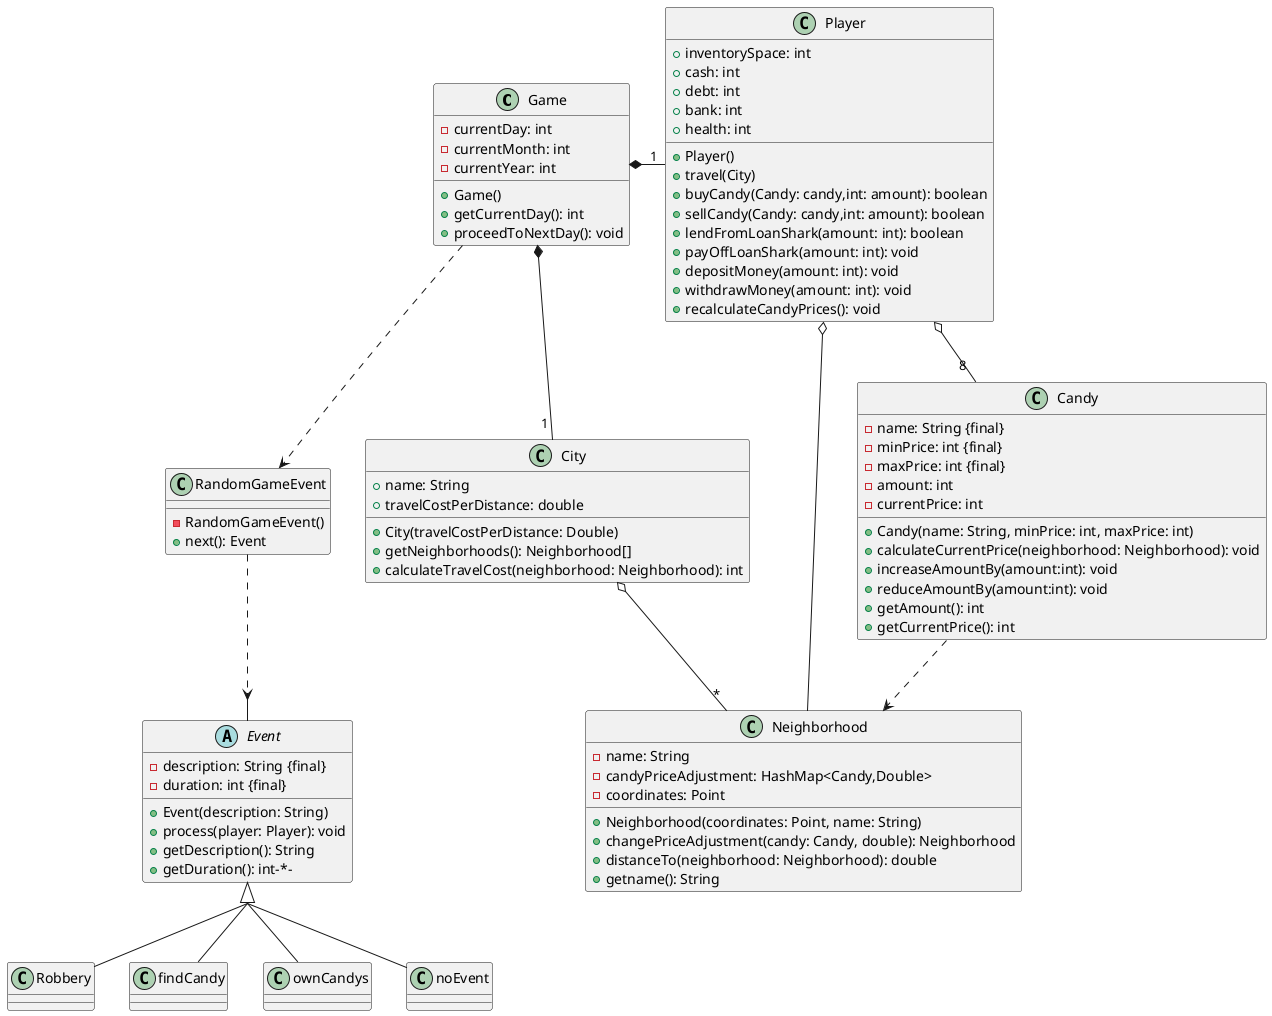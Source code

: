 @startuml
'https://plantuml.com/class-diagram
skinparam groupInheritance 2

Game *-- "1 " City
Game *- "1" Player
Player o-- "8 " Candy
City o-- "*" Neighborhood
Event <|-- Robbery
Event <|-- findCandy
Event <|-- ownCandys
Event <|-- noEvent
Player o- Neighborhood
Candy ..> Neighborhood

Game ..> RandomGameEvent
RandomGameEvent ..> Event


class Player    {
+inventorySpace: int
+cash: int
+debt: int
+bank: int
+health: int

+Player()
+travel(City)
+buyCandy(Candy: candy,int: amount): boolean
+sellCandy(Candy: candy,int: amount): boolean
+lendFromLoanShark(amount: int): boolean
+payOffLoanShark(amount: int): void
+depositMoney(amount: int): void
+withdrawMoney(amount: int): void
+recalculateCandyPrices(): void
}

class Candy     {
-name: String {final}
-minPrice: int {final}
-maxPrice: int {final}
-amount: int
-currentPrice: int

+Candy(name: String, minPrice: int, maxPrice: int)
+calculateCurrentPrice(neighborhood: Neighborhood): void
+increaseAmountBy(amount:int): void
+reduceAmountBy(amount:int): void
+getAmount(): int
+getCurrentPrice(): int
}

class City  {
    +name: String
    +travelCostPerDistance: double
    +City(travelCostPerDistance: Double)
    +getNeighborhoods(): Neighborhood[]
    +calculateTravelCost(neighborhood: Neighborhood): int
}

class Game      {
    -currentDay: int
    -currentMonth: int
    -currentYear: int
    +Game()
    +getCurrentDay(): int
    +proceedToNextDay(): void
}

class Neighborhood  {
    -name: String
    -candyPriceAdjustment: HashMap<Candy,Double>
    -coordinates: Point
    +Neighborhood(coordinates: Point, name: String)
    +changePriceAdjustment(candy: Candy, double): Neighborhood
    +distanceTo(neighborhood: Neighborhood): double
    +getname(): String
}

abstract class Event    {
-description: String {final}
-duration: int {final}
+Event(description: String)
+process(player: Player): void
+getDescription(): String
+getDuration(): int-*-
}

class Robbery   {

}

class findCandy {

}

class ownCandys {

}

class noEvent   {

}

class RandomGameEvent   {
-RandomGameEvent()
+next(): Event
}

@enduml